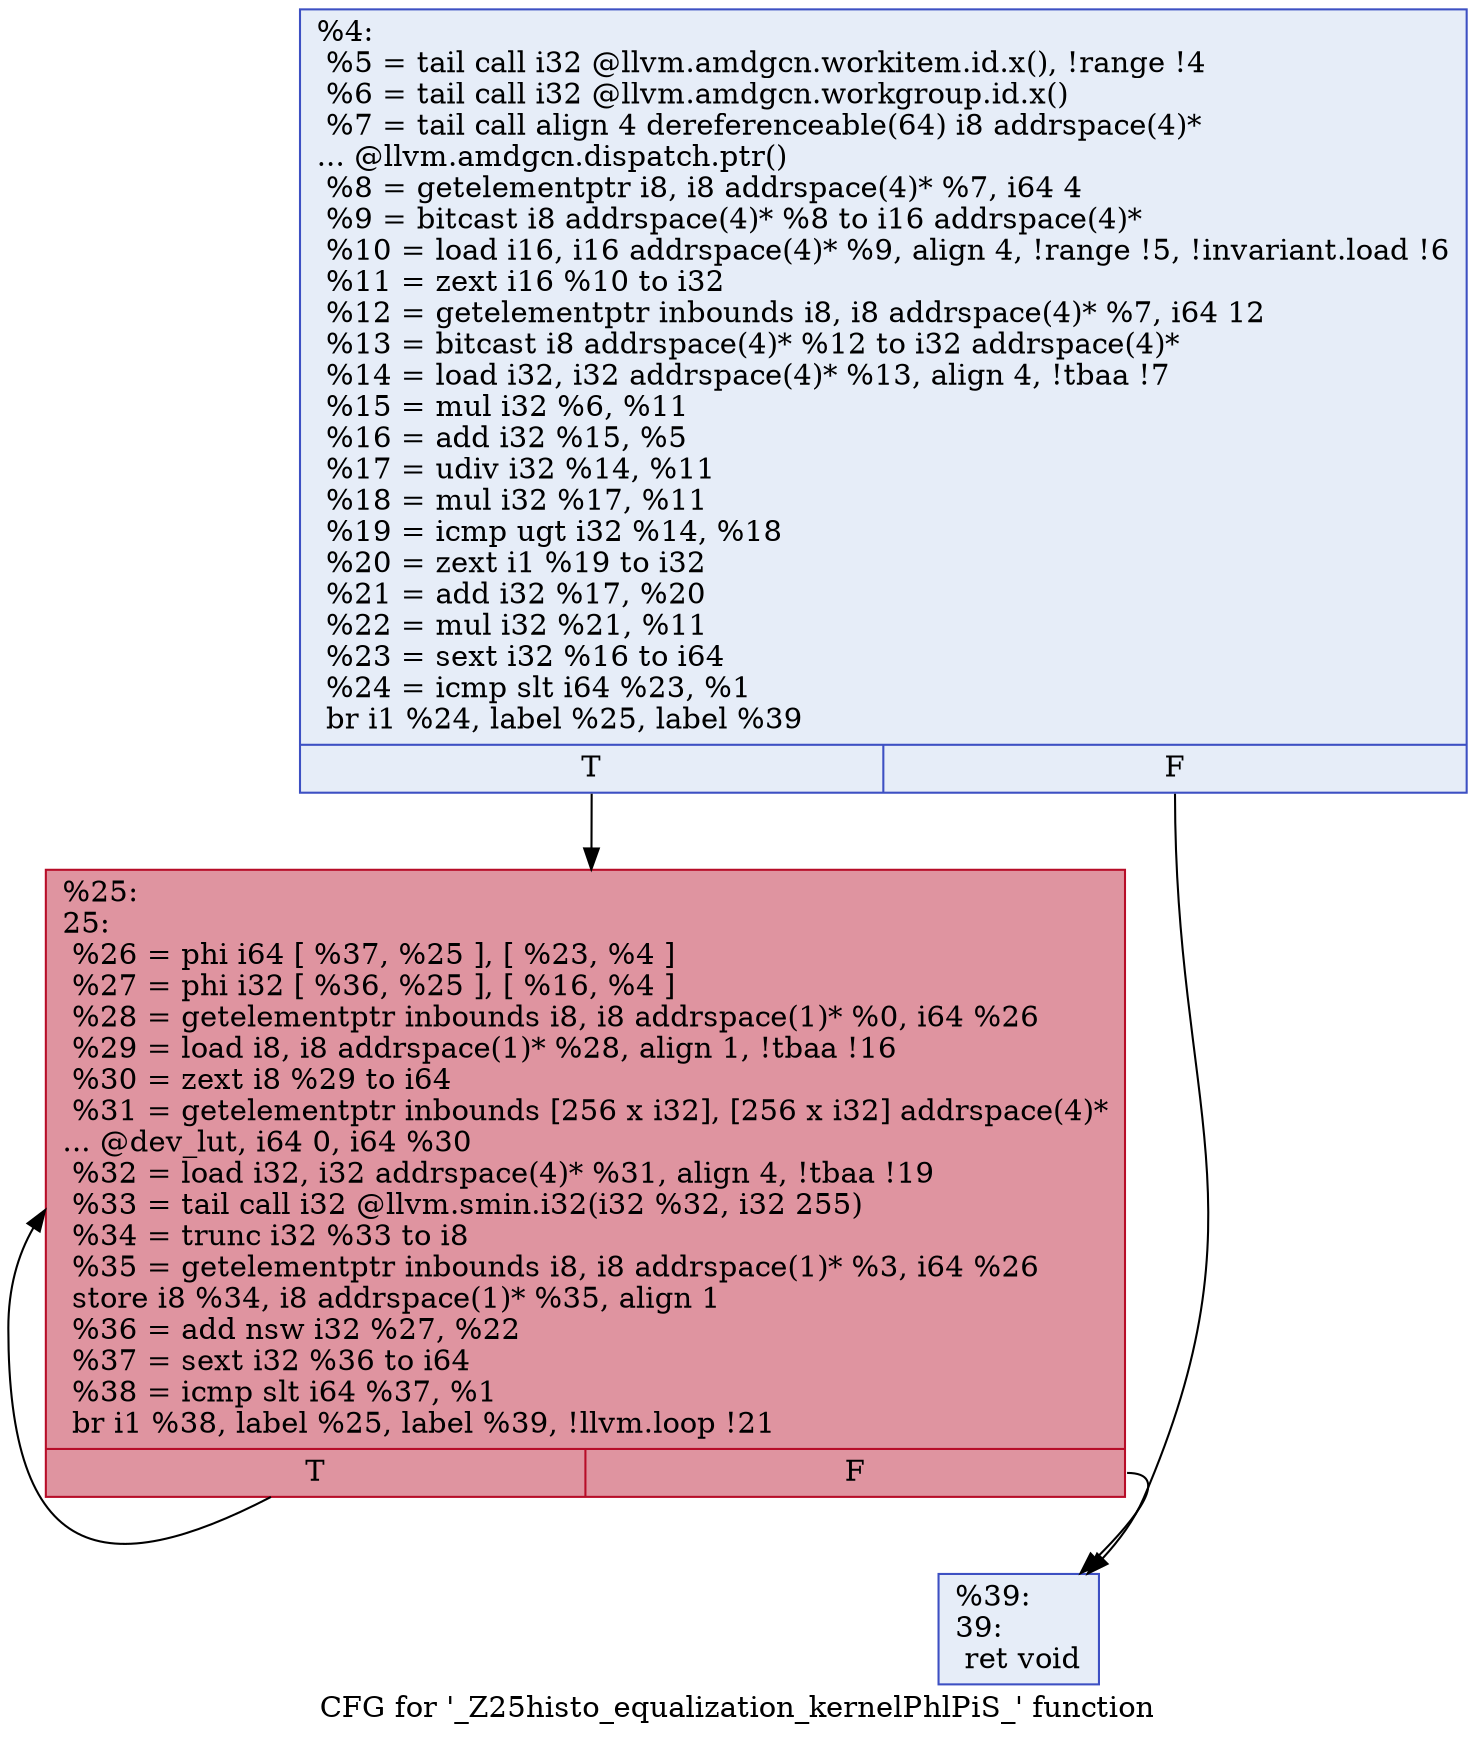 digraph "CFG for '_Z25histo_equalization_kernelPhlPiS_' function" {
	label="CFG for '_Z25histo_equalization_kernelPhlPiS_' function";

	Node0x45487f0 [shape=record,color="#3d50c3ff", style=filled, fillcolor="#c7d7f070",label="{%4:\l  %5 = tail call i32 @llvm.amdgcn.workitem.id.x(), !range !4\l  %6 = tail call i32 @llvm.amdgcn.workgroup.id.x()\l  %7 = tail call align 4 dereferenceable(64) i8 addrspace(4)*\l... @llvm.amdgcn.dispatch.ptr()\l  %8 = getelementptr i8, i8 addrspace(4)* %7, i64 4\l  %9 = bitcast i8 addrspace(4)* %8 to i16 addrspace(4)*\l  %10 = load i16, i16 addrspace(4)* %9, align 4, !range !5, !invariant.load !6\l  %11 = zext i16 %10 to i32\l  %12 = getelementptr inbounds i8, i8 addrspace(4)* %7, i64 12\l  %13 = bitcast i8 addrspace(4)* %12 to i32 addrspace(4)*\l  %14 = load i32, i32 addrspace(4)* %13, align 4, !tbaa !7\l  %15 = mul i32 %6, %11\l  %16 = add i32 %15, %5\l  %17 = udiv i32 %14, %11\l  %18 = mul i32 %17, %11\l  %19 = icmp ugt i32 %14, %18\l  %20 = zext i1 %19 to i32\l  %21 = add i32 %17, %20\l  %22 = mul i32 %21, %11\l  %23 = sext i32 %16 to i64\l  %24 = icmp slt i64 %23, %1\l  br i1 %24, label %25, label %39\l|{<s0>T|<s1>F}}"];
	Node0x45487f0:s0 -> Node0x4548880;
	Node0x45487f0:s1 -> Node0x454a8d0;
	Node0x4548880 [shape=record,color="#b70d28ff", style=filled, fillcolor="#b70d2870",label="{%25:\l25:                                               \l  %26 = phi i64 [ %37, %25 ], [ %23, %4 ]\l  %27 = phi i32 [ %36, %25 ], [ %16, %4 ]\l  %28 = getelementptr inbounds i8, i8 addrspace(1)* %0, i64 %26\l  %29 = load i8, i8 addrspace(1)* %28, align 1, !tbaa !16\l  %30 = zext i8 %29 to i64\l  %31 = getelementptr inbounds [256 x i32], [256 x i32] addrspace(4)*\l... @dev_lut, i64 0, i64 %30\l  %32 = load i32, i32 addrspace(4)* %31, align 4, !tbaa !19\l  %33 = tail call i32 @llvm.smin.i32(i32 %32, i32 255)\l  %34 = trunc i32 %33 to i8\l  %35 = getelementptr inbounds i8, i8 addrspace(1)* %3, i64 %26\l  store i8 %34, i8 addrspace(1)* %35, align 1\l  %36 = add nsw i32 %27, %22\l  %37 = sext i32 %36 to i64\l  %38 = icmp slt i64 %37, %1\l  br i1 %38, label %25, label %39, !llvm.loop !21\l|{<s0>T|<s1>F}}"];
	Node0x4548880:s0 -> Node0x4548880;
	Node0x4548880:s1 -> Node0x454a8d0;
	Node0x454a8d0 [shape=record,color="#3d50c3ff", style=filled, fillcolor="#c7d7f070",label="{%39:\l39:                                               \l  ret void\l}"];
}
